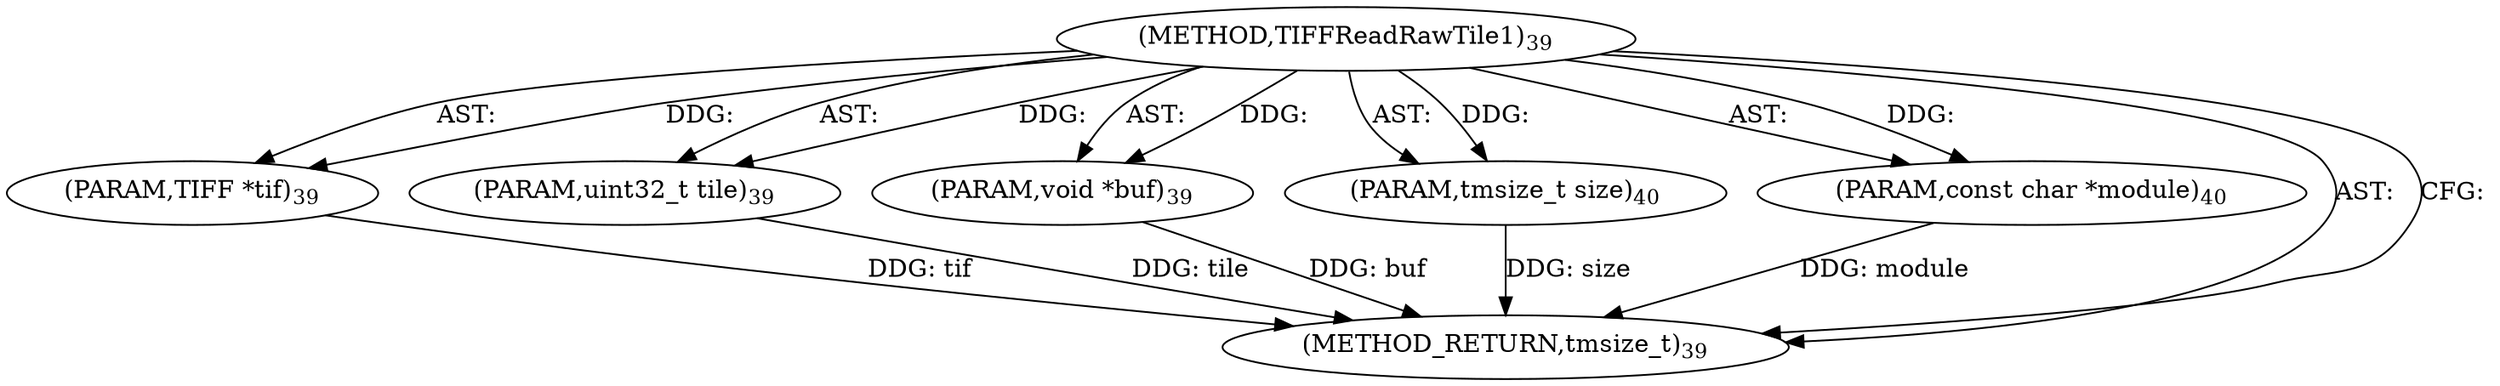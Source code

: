 digraph "TIFFReadRawTile1" {  
"73969" [label = <(METHOD,TIFFReadRawTile1)<SUB>39</SUB>> ]
"73970" [label = <(PARAM,TIFF *tif)<SUB>39</SUB>> ]
"73971" [label = <(PARAM,uint32_t tile)<SUB>39</SUB>> ]
"73972" [label = <(PARAM,void *buf)<SUB>39</SUB>> ]
"73973" [label = <(PARAM,tmsize_t size)<SUB>40</SUB>> ]
"73974" [label = <(PARAM,const char *module)<SUB>40</SUB>> ]
"73975" [label = <(METHOD_RETURN,tmsize_t)<SUB>39</SUB>> ]
  "73969" -> "73970"  [ label = "AST: "] 
  "73969" -> "73971"  [ label = "AST: "] 
  "73969" -> "73972"  [ label = "AST: "] 
  "73969" -> "73973"  [ label = "AST: "] 
  "73969" -> "73974"  [ label = "AST: "] 
  "73969" -> "73975"  [ label = "AST: "] 
  "73969" -> "73975"  [ label = "CFG: "] 
  "73970" -> "73975"  [ label = "DDG: tif"] 
  "73971" -> "73975"  [ label = "DDG: tile"] 
  "73972" -> "73975"  [ label = "DDG: buf"] 
  "73973" -> "73975"  [ label = "DDG: size"] 
  "73974" -> "73975"  [ label = "DDG: module"] 
  "73969" -> "73970"  [ label = "DDG: "] 
  "73969" -> "73971"  [ label = "DDG: "] 
  "73969" -> "73972"  [ label = "DDG: "] 
  "73969" -> "73973"  [ label = "DDG: "] 
  "73969" -> "73974"  [ label = "DDG: "] 
}

